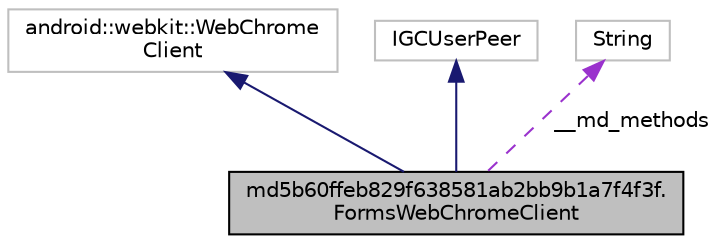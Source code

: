 digraph "md5b60ffeb829f638581ab2bb9b1a7f4f3f.FormsWebChromeClient"
{
  edge [fontname="Helvetica",fontsize="10",labelfontname="Helvetica",labelfontsize="10"];
  node [fontname="Helvetica",fontsize="10",shape=record];
  Node3 [label="md5b60ffeb829f638581ab2bb9b1a7f4f3f.\lFormsWebChromeClient",height=0.2,width=0.4,color="black", fillcolor="grey75", style="filled", fontcolor="black"];
  Node4 -> Node3 [dir="back",color="midnightblue",fontsize="10",style="solid"];
  Node4 [label="android::webkit::WebChrome\lClient",height=0.2,width=0.4,color="grey75", fillcolor="white", style="filled"];
  Node5 -> Node3 [dir="back",color="midnightblue",fontsize="10",style="solid"];
  Node5 [label="IGCUserPeer",height=0.2,width=0.4,color="grey75", fillcolor="white", style="filled"];
  Node6 -> Node3 [dir="back",color="darkorchid3",fontsize="10",style="dashed",label=" __md_methods" ];
  Node6 [label="String",height=0.2,width=0.4,color="grey75", fillcolor="white", style="filled"];
}
